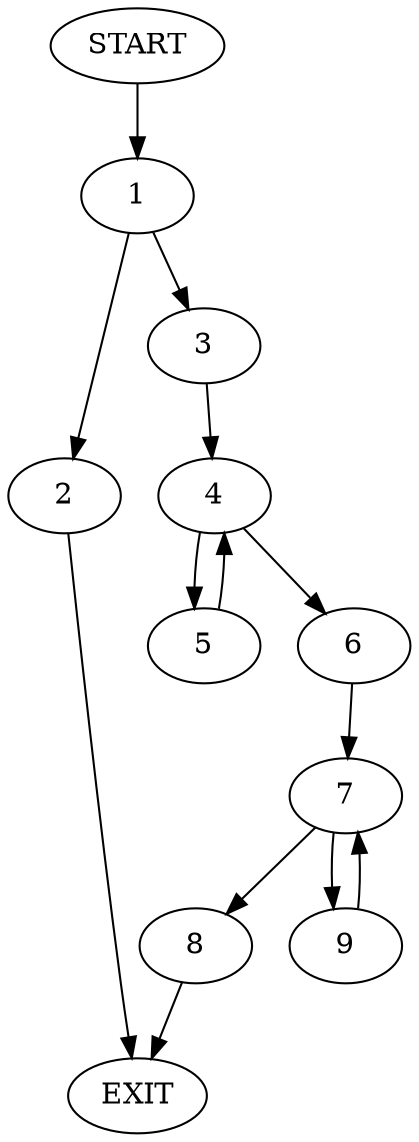 digraph {
0 [label="START"]
10 [label="EXIT"]
0 -> 1
1 -> 2
1 -> 3
2 -> 10
3 -> 4
4 -> 5
4 -> 6
5 -> 4
6 -> 7
7 -> 8
7 -> 9
9 -> 7
8 -> 10
}
